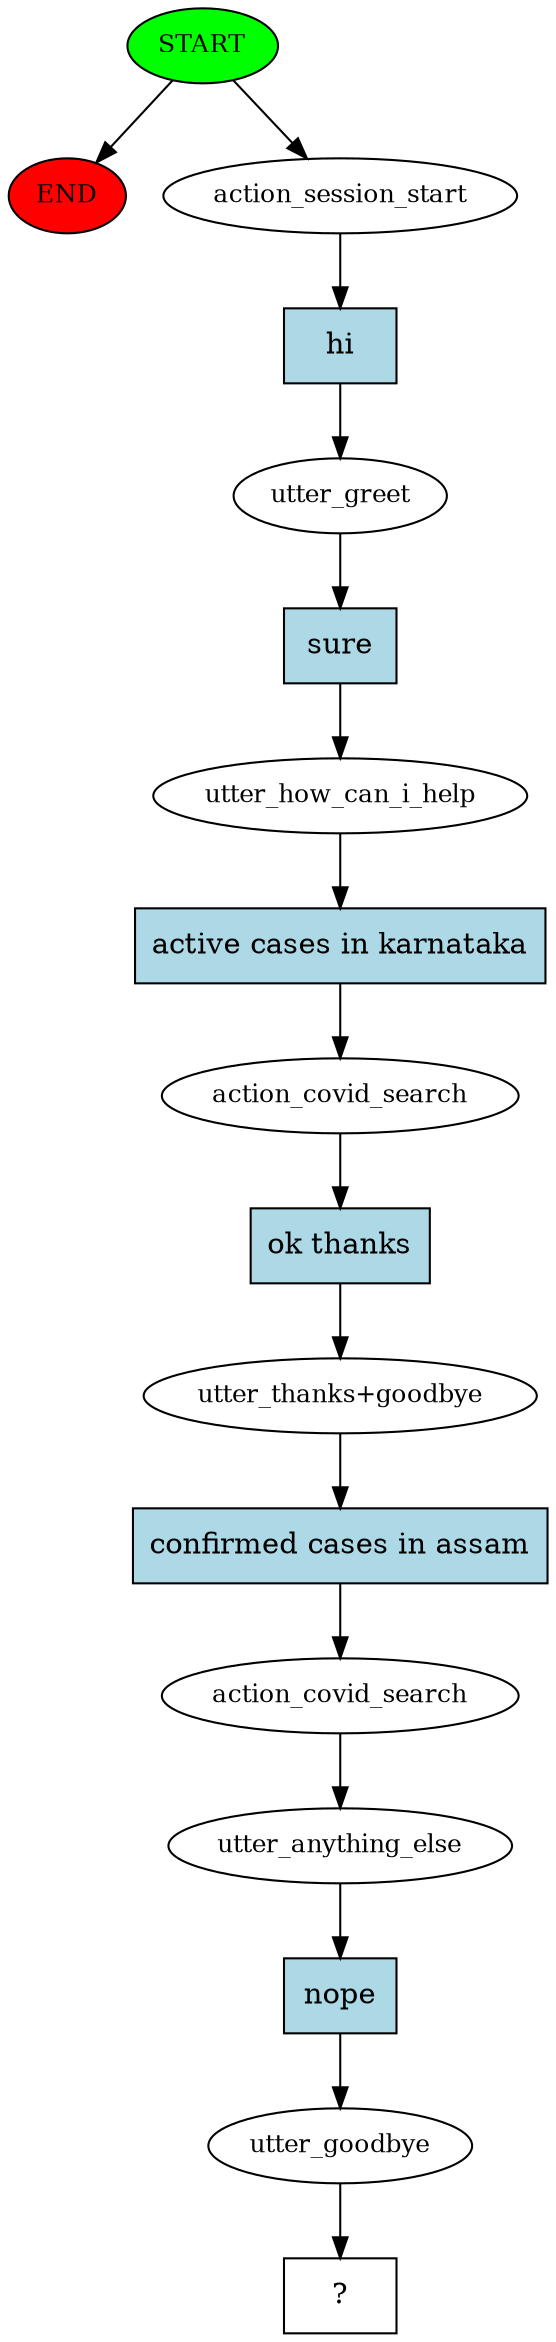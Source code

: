 digraph  {
0 [class="start active", fillcolor=green, fontsize=12, label=START, style=filled];
"-1" [class=end, fillcolor=red, fontsize=12, label=END, style=filled];
1 [class=active, fontsize=12, label=action_session_start];
2 [class=active, fontsize=12, label=utter_greet];
3 [class=active, fontsize=12, label=utter_how_can_i_help];
4 [class=active, fontsize=12, label=action_covid_search];
5 [class=active, fontsize=12, label="utter_thanks+goodbye"];
6 [class=active, fontsize=12, label=action_covid_search];
7 [class=active, fontsize=12, label=utter_anything_else];
8 [class=active, fontsize=12, label=utter_goodbye];
9 [class="intent dashed active", label="  ?  ", shape=rect];
10 [class="intent active", fillcolor=lightblue, label=hi, shape=rect, style=filled];
11 [class="intent active", fillcolor=lightblue, label=sure, shape=rect, style=filled];
12 [class="intent active", fillcolor=lightblue, label="active cases in karnataka", shape=rect, style=filled];
13 [class="intent active", fillcolor=lightblue, label="ok thanks", shape=rect, style=filled];
14 [class="intent active", fillcolor=lightblue, label="confirmed cases in assam", shape=rect, style=filled];
15 [class="intent active", fillcolor=lightblue, label=nope, shape=rect, style=filled];
0 -> "-1"  [class="", key=NONE, label=""];
0 -> 1  [class=active, key=NONE, label=""];
1 -> 10  [class=active, key=0];
2 -> 11  [class=active, key=0];
3 -> 12  [class=active, key=0];
4 -> 13  [class=active, key=0];
5 -> 14  [class=active, key=0];
6 -> 7  [class=active, key=NONE, label=""];
7 -> 15  [class=active, key=0];
8 -> 9  [class=active, key=NONE, label=""];
10 -> 2  [class=active, key=0];
11 -> 3  [class=active, key=0];
12 -> 4  [class=active, key=0];
13 -> 5  [class=active, key=0];
14 -> 6  [class=active, key=0];
15 -> 8  [class=active, key=0];
}
